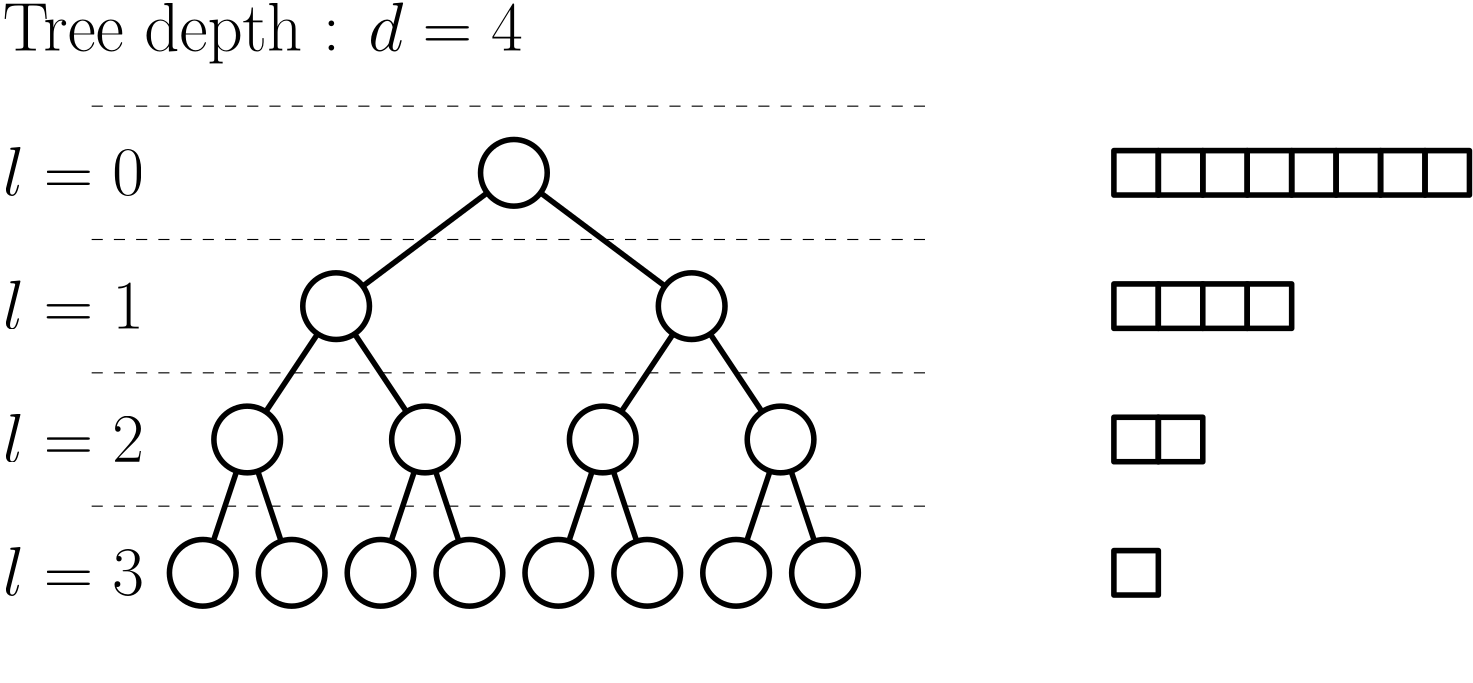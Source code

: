<?xml version="1.0"?>
<!DOCTYPE ipe SYSTEM "ipe.dtd">
<ipe version="70005" creator="Ipe 7.1.4">
<info created="D:20160518155027" modified="D:20160523081628"/>
<ipestyle name="basic">
<symbol name="arrow/arc(spx)">
<path stroke="sym-stroke" fill="sym-stroke" pen="sym-pen">
0 0 m
-1 0.333 l
-1 -0.333 l
h
</path>
</symbol>
<symbol name="arrow/farc(spx)">
<path stroke="sym-stroke" fill="white" pen="sym-pen">
0 0 m
-1 0.333 l
-1 -0.333 l
h
</path>
</symbol>
<symbol name="mark/circle(sx)" transformations="translations">
<path fill="sym-stroke">
0.6 0 0 0.6 0 0 e
0.4 0 0 0.4 0 0 e
</path>
</symbol>
<symbol name="mark/disk(sx)" transformations="translations">
<path fill="sym-stroke">
0.6 0 0 0.6 0 0 e
</path>
</symbol>
<symbol name="mark/fdisk(sfx)" transformations="translations">
<group>
<path fill="sym-fill">
0.5 0 0 0.5 0 0 e
</path>
<path fill="sym-stroke" fillrule="eofill">
0.6 0 0 0.6 0 0 e
0.4 0 0 0.4 0 0 e
</path>
</group>
</symbol>
<symbol name="mark/box(sx)" transformations="translations">
<path fill="sym-stroke" fillrule="eofill">
-0.6 -0.6 m
0.6 -0.6 l
0.6 0.6 l
-0.6 0.6 l
h
-0.4 -0.4 m
0.4 -0.4 l
0.4 0.4 l
-0.4 0.4 l
h
</path>
</symbol>
<symbol name="mark/square(sx)" transformations="translations">
<path fill="sym-stroke">
-0.6 -0.6 m
0.6 -0.6 l
0.6 0.6 l
-0.6 0.6 l
h
</path>
</symbol>
<symbol name="mark/fsquare(sfx)" transformations="translations">
<group>
<path fill="sym-fill">
-0.5 -0.5 m
0.5 -0.5 l
0.5 0.5 l
-0.5 0.5 l
h
</path>
<path fill="sym-stroke" fillrule="eofill">
-0.6 -0.6 m
0.6 -0.6 l
0.6 0.6 l
-0.6 0.6 l
h
-0.4 -0.4 m
0.4 -0.4 l
0.4 0.4 l
-0.4 0.4 l
h
</path>
</group>
</symbol>
<symbol name="mark/cross(sx)" transformations="translations">
<group>
<path fill="sym-stroke">
-0.43 -0.57 m
0.57 0.43 l
0.43 0.57 l
-0.57 -0.43 l
h
</path>
<path fill="sym-stroke">
-0.43 0.57 m
0.57 -0.43 l
0.43 -0.57 l
-0.57 0.43 l
h
</path>
</group>
</symbol>
<symbol name="arrow/fnormal(spx)">
<path stroke="sym-stroke" fill="white" pen="sym-pen">
0 0 m
-1 0.333 l
-1 -0.333 l
h
</path>
</symbol>
<symbol name="arrow/pointed(spx)">
<path stroke="sym-stroke" fill="sym-stroke" pen="sym-pen">
0 0 m
-1 0.333 l
-0.8 0 l
-1 -0.333 l
h
</path>
</symbol>
<symbol name="arrow/fpointed(spx)">
<path stroke="sym-stroke" fill="white" pen="sym-pen">
0 0 m
-1 0.333 l
-0.8 0 l
-1 -0.333 l
h
</path>
</symbol>
<symbol name="arrow/linear(spx)">
<path stroke="sym-stroke" pen="sym-pen">
-1 0.333 m
0 0 l
-1 -0.333 l
</path>
</symbol>
<symbol name="arrow/fdouble(spx)">
<path stroke="sym-stroke" fill="white" pen="sym-pen">
0 0 m
-1 0.333 l
-1 -0.333 l
h
-1 0 m
-2 0.333 l
-2 -0.333 l
h
</path>
</symbol>
<symbol name="arrow/double(spx)">
<path stroke="sym-stroke" fill="sym-stroke" pen="sym-pen">
0 0 m
-1 0.333 l
-1 -0.333 l
h
-1 0 m
-2 0.333 l
-2 -0.333 l
h
</path>
</symbol>
<pen name="heavier" value="0.8"/>
<pen name="fat" value="1.2"/>
<pen name="ultrafat" value="2"/>
<symbolsize name="large" value="5"/>
<symbolsize name="small" value="2"/>
<symbolsize name="tiny" value="1.1"/>
<arrowsize name="large" value="10"/>
<arrowsize name="small" value="5"/>
<arrowsize name="tiny" value="3"/>
<color name="red" value="1 0 0"/>
<color name="green" value="0 1 0"/>
<color name="blue" value="0 0 1"/>
<color name="yellow" value="1 1 0"/>
<color name="orange" value="1 0.647 0"/>
<color name="gold" value="1 0.843 0"/>
<color name="purple" value="0.627 0.125 0.941"/>
<color name="gray" value="0.745"/>
<color name="brown" value="0.647 0.165 0.165"/>
<color name="navy" value="0 0 0.502"/>
<color name="pink" value="1 0.753 0.796"/>
<color name="seagreen" value="0.18 0.545 0.341"/>
<color name="turquoise" value="0.251 0.878 0.816"/>
<color name="violet" value="0.933 0.51 0.933"/>
<color name="darkblue" value="0 0 0.545"/>
<color name="darkcyan" value="0 0.545 0.545"/>
<color name="darkgray" value="0.663"/>
<color name="darkgreen" value="0 0.392 0"/>
<color name="darkmagenta" value="0.545 0 0.545"/>
<color name="darkorange" value="1 0.549 0"/>
<color name="darkred" value="0.545 0 0"/>
<color name="lightblue" value="0.678 0.847 0.902"/>
<color name="lightcyan" value="0.878 1 1"/>
<color name="lightgray" value="0.827"/>
<color name="lightgreen" value="0.565 0.933 0.565"/>
<color name="lightyellow" value="1 1 0.878"/>
<dashstyle name="dashed" value="[4] 0"/>
<dashstyle name="dotted" value="[1 3] 0"/>
<dashstyle name="dash dotted" value="[4 2 1 2] 0"/>
<dashstyle name="dash dot dotted" value="[4 2 1 2 1 2] 0"/>
<textsize name="large" value="\large"/>
<textsize name="Large" value="\Large"/>
<textsize name="LARGE" value="\LARGE"/>
<textsize name="huge" value="\huge"/>
<textsize name="Huge" value="\Huge"/>
<textsize name="small" value="\small"/>
<textsize name="footnote" value="\footnotesize"/>
<textsize name="tiny" value="\tiny"/>
<textstyle name="center" begin="\begin{center}" end="\end{center}"/>
<textstyle name="itemize" begin="\begin{itemize}" end="\end{itemize}"/>
<textstyle name="item" begin="\begin{itemize}\item{}" end="\end{itemize}"/>
<gridsize name="4 pts" value="4"/>
<gridsize name="8 pts (~3 mm)" value="8"/>
<gridsize name="16 pts (~6 mm)" value="16"/>
<gridsize name="32 pts (~12 mm)" value="32"/>
<gridsize name="10 pts (~3.5 mm)" value="10"/>
<gridsize name="20 pts (~7 mm)" value="20"/>
<gridsize name="14 pts (~5 mm)" value="14"/>
<gridsize name="28 pts (~10 mm)" value="28"/>
<gridsize name="56 pts (~20 mm)" value="56"/>
<anglesize name="90 deg" value="90"/>
<anglesize name="60 deg" value="60"/>
<anglesize name="45 deg" value="45"/>
<anglesize name="30 deg" value="30"/>
<anglesize name="22.5 deg" value="22.5"/>
<tiling name="falling" angle="-60" step="4" width="1"/>
<tiling name="rising" angle="30" step="4" width="1"/>
</ipestyle>
<page>
<layer name="void_tree_void_memory"/>
<layer name="channel_info"/>
<layer name="gamma"/>
<layer name="delta"/>
<layer name="alpha"/>
<layer name="beta"/>
<layer name="epsilon"/>
<layer name="zeta"/>
<layer name="eta"/>
<layer name="theta"/>
<layer name="iota"/>
<layer name="kappa"/>
<layer name="lambda"/>
<layer name="mu"/>
<layer name="nu"/>
<layer name="xi"/>
<view layers="void_tree_void_memory" active="void_tree_void_memory"/>
<view layers="void_tree_void_memory channel_info" active="channel_info"/>
<view layers="void_tree_void_memory gamma" active="gamma"/>
<view layers="void_tree_void_memory delta" active="delta"/>
<view layers="void_tree_void_memory alpha" active="alpha"/>
<view layers="void_tree_void_memory beta" active="beta"/>
<view layers="void_tree_void_memory epsilon" active="epsilon"/>
<view layers="void_tree_void_memory zeta" active="zeta"/>
<view layers="void_tree_void_memory eta" active="eta"/>
<view layers="void_tree_void_memory theta" active="theta"/>
<view layers="void_tree_void_memory iota" active="iota"/>
<view layers="void_tree_void_memory kappa" active="kappa"/>
<view layers="void_tree_void_memory lambda" active="lambda"/>
<view layers="void_tree_void_memory mu" active="mu"/>
<view layers="void_tree_void_memory nu" active="nu"/>
<view layers="void_tree_void_memory xi" active="xi"/>
<path layer="void_tree_void_memory" matrix="1 0 0 1 128 -176" stroke="black" pen="ultrafat">
288 784 m
288 768 l
304 768 l
304 784 l
h
</path>
<path matrix="1 0 0 1 144 -176" stroke="black" pen="ultrafat">
288 784 m
288 768 l
304 768 l
304 784 l
h
</path>
<path matrix="1 0 0 1 160 -176" stroke="black" pen="ultrafat">
288 784 m
288 768 l
304 768 l
304 784 l
h
</path>
<path matrix="1 0 0 1 176 -176" stroke="black" pen="ultrafat">
288 784 m
288 768 l
304 768 l
304 784 l
h
</path>
<path matrix="1 0 0 1 192 -176" stroke="black" pen="ultrafat">
288 784 m
288 768 l
304 768 l
304 784 l
h
</path>
<path matrix="1 0 0 1 208 -176" stroke="black" pen="ultrafat">
288 784 m
288 768 l
304 768 l
304 784 l
h
</path>
<path matrix="1 0 0 1 224 -176" stroke="black" pen="ultrafat">
288 784 m
288 768 l
304 768 l
304 784 l
h
</path>
<path matrix="1 0 0 1 240 -176" stroke="black" pen="ultrafat">
288 784 m
288 768 l
304 768 l
304 784 l
h
</path>
<path matrix="1 0 0 1 128 -224" stroke="black" fill="white" pen="ultrafat">
288 784 m
288 768 l
304 768 l
304 784 l
h
</path>
<path matrix="1 0 0 1 144 -224" stroke="black" fill="white" pen="ultrafat">
288 784 m
288 768 l
304 768 l
304 784 l
h
</path>
<path matrix="1 0 0 1 160 -224" stroke="black" fill="white" pen="ultrafat">
288 784 m
288 768 l
304 768 l
304 784 l
h
</path>
<path matrix="1 0 0 1 176 -224" stroke="black" fill="white" pen="ultrafat">
288 784 m
288 768 l
304 768 l
304 784 l
h
</path>
<path matrix="1 0 0 1 128 -272" stroke="black" pen="ultrafat">
288 784 m
288 768 l
304 768 l
304 784 l
h
</path>
<path matrix="1 0 0 1 144 -272" stroke="black" pen="ultrafat">
288 784 m
288 768 l
304 768 l
304 784 l
h
</path>
<path matrix="1 0 0 1 128 -320" stroke="black" pen="ultrafat">
288 784 m
288 768 l
304 768 l
304 784 l
h
</path>
<path stroke="black" pen="ultrafat">
200 600 m
136 552 l
</path>
<path stroke="black" pen="ultrafat">
200 600 m
264 552 l
</path>
<path matrix="1 0 0 1 64 240" stroke="black" fill="1" pen="ultrafat">
12 0 0 12 136 360 e
</path>
<path stroke="black" pen="ultrafat">
264 552 m
296 504 l
</path>
<path stroke="black" pen="ultrafat">
264 552 m
232 504 l
</path>
<path stroke="black" pen="ultrafat">
136 552 m
168 504 l
</path>
<path stroke="black" pen="ultrafat">
136 552 m
104 504 l
104 504 l
</path>
<path stroke="black" pen="ultrafat">
104 504 m
88 456 l
</path>
<path stroke="black" pen="ultrafat">
104 504 m
120 456 l
</path>
<path stroke="black" pen="ultrafat">
168 504 m
152 456 l
</path>
<path stroke="black" pen="ultrafat">
168 504 m
184 456 l
</path>
<path stroke="black" pen="ultrafat">
232 504 m
216 456 l
</path>
<path stroke="black" pen="ultrafat">
232 504 m
248 456 l
</path>
<path stroke="black" pen="ultrafat">
296 504 m
280 456 l
</path>
<path stroke="black" pen="ultrafat">
296 504 m
312 456 l
</path>
<path matrix="1 0 0 1 -48 96" stroke="black" fill="white" pen="ultrafat">
12 0 0 12 136 360 e
</path>
<path matrix="1 0 0 1 -16 96" stroke="black" fill="1" pen="ultrafat">
12 0 0 12 136 360 e
</path>
<path matrix="1 0 0 1 16 96" stroke="black" fill="1" pen="ultrafat">
12 0 0 12 136 360 e
</path>
<path matrix="1 0 0 1 48 96" stroke="black" fill="1" pen="ultrafat">
12 0 0 12 136 360 e
</path>
<path matrix="1 0 0 1 80 96" stroke="black" fill="1" pen="ultrafat">
12 0 0 12 136 360 e
</path>
<path matrix="1 0 0 1 112 96" stroke="black" fill="1" pen="ultrafat">
12 0 0 12 136 360 e
</path>
<path matrix="1 0 0 1 144 96" stroke="black" fill="1" pen="ultrafat">
12 0 0 12 136 360 e
</path>
<path matrix="1 0 0 1 176 96" stroke="black" fill="1" pen="ultrafat">
12 0 0 12 136 360 e
</path>
<path matrix="1 0 0 1 -32 144" stroke="black" fill="1" pen="ultrafat">
12 0 0 12 136 360 e
</path>
<path matrix="1 0 0 1 32 144" stroke="black" fill="1" pen="ultrafat">
12 0 0 12 136 360 e
</path>
<path matrix="1 0 0 1 96 144" stroke="black" fill="1" pen="ultrafat">
12 0 0 12 136 360 e
</path>
<path matrix="1 0 0 1 160 144" stroke="black" fill="1" pen="ultrafat">
12 0 0 12 136 360 e
</path>
<path matrix="1 0 0 1 0 192" stroke="black" fill="white" pen="ultrafat">
12 0 0 12 136 360 e
</path>
<path matrix="1 0 0 1 128 192" stroke="black" fill="1" pen="ultrafat">
12 0 0 12 136 360 e
</path>
<path layer="channel_info" matrix="1 0 0 1 64 240" stroke="black" fill="orange" pen="ultrafat">
12 0 0 12 136 360 e
</path>
<path matrix="1 0 0 1 128 -176" stroke="black" fill="orange" pen="ultrafat">
288 784 m
288 768 l
304 768 l
304 784 l
h
</path>
<path matrix="1 0 0 1 144 -176" stroke="black" fill="orange" pen="ultrafat">
288 784 m
288 768 l
304 768 l
304 784 l
h
</path>
<path matrix="1 0 0 1 160 -176" stroke="black" fill="orange" pen="ultrafat">
288 784 m
288 768 l
304 768 l
304 784 l
h
</path>
<path matrix="1 0 0 1 176 -176" stroke="black" fill="orange" pen="ultrafat">
288 784 m
288 768 l
304 768 l
304 784 l
h
</path>
<path matrix="1 0 0 1 208 -176" stroke="black" pen="ultrafat">
288 784 m
288 768 l
304 768 l
304 784 l
h
</path>
<path matrix="1 0 0 1 192 -176" stroke="black" fill="orange" pen="ultrafat">
288 784 m
288 768 l
304 768 l
304 784 l
h
</path>
<path matrix="1 0 0 1 208 -176" stroke="black" fill="orange" pen="ultrafat">
288 784 m
288 768 l
304 768 l
304 784 l
h
</path>
<path matrix="1 0 0 1 240 -176" stroke="black" pen="ultrafat">
288 784 m
288 768 l
304 768 l
304 784 l
h
</path>
<path matrix="1 0 0 1 224 -176" stroke="black" fill="orange" pen="ultrafat">
288 784 m
288 768 l
304 768 l
304 784 l
h
</path>
<path matrix="1 0 0 1 240 -176" stroke="black" fill="orange" pen="ultrafat">
288 784 m
288 768 l
304 768 l
304 784 l
h
</path>
<path layer="void_tree_void_memory" stroke="black" dash="dashed">
48 624 m
352 624 l
</path>
<path matrix="1 0 0 1 0 -48" stroke="black" dash="dashed">
48 624 m
352 624 l
</path>
<path matrix="1 0 0 1 0 -96" stroke="black" dash="dashed">
48 624 m
352 624 l
</path>
<path matrix="1 0 0 1 0 -144" stroke="black" dash="dashed">
48 624 m
352 624 l
</path>
<path layer="gamma" stroke="black" fill="red">
4 0 0 4 424 576 e
</path>
<path stroke="black">
424 592 m
424 580 l
</path>
<path stroke="black">
488 592 m
424 580 l
</path>
<path stroke="black" arrow="normal/normal">
424 572 m
424 560 l
</path>
<path matrix="1 0 0 1 16 0" stroke="black" fill="red">
4 0 0 4 424 576 e
</path>
<path matrix="1 0 0 1 16 0" stroke="black">
424 592 m
424 580 l
</path>
<path matrix="1 0 0 1 16 0" stroke="black">
488 592 m
424 580 l
</path>
<path matrix="1 0 0 1 16 0" stroke="black" arrow="normal/normal">
424 572 m
424 560 l
</path>
<path matrix="1 0 0 1 32 0" stroke="black" fill="red">
4 0 0 4 424 576 e
</path>
<path matrix="1 0 0 1 32 0" stroke="black">
424 592 m
424 580 l
</path>
<path matrix="1 0 0 1 32 0" stroke="black">
488 592 m
424 580 l
</path>
<path matrix="1 0 0 1 32 0" stroke="black" arrow="normal/normal">
424 572 m
424 560 l
</path>
<path matrix="1 0 0 1 48 0" stroke="black" fill="red">
4 0 0 4 424 576 e
</path>
<path matrix="1 0 0 1 48 0" stroke="black">
424 592 m
424 580 l
</path>
<path matrix="1 0 0 1 48 0" stroke="black">
488 592 m
424 580 l
</path>
<path matrix="1 0 0 1 48 0" stroke="black" arrow="normal/normal">
424 572 m
424 560 l
</path>
<path matrix="1 0 0 1 128 -224" stroke="black" fill="orange" pen="ultrafat">
288 784 m
288 768 l
304 768 l
304 784 l
h
</path>
<path matrix="1 0 0 1 144 -224" stroke="black" fill="orange" pen="ultrafat">
288 784 m
288 768 l
304 768 l
304 784 l
h
</path>
<path matrix="1 0 0 1 160 -224" stroke="black" fill="orange" pen="ultrafat">
288 784 m
288 768 l
304 768 l
304 784 l
h
</path>
<path matrix="1 0 0 1 176 -224" stroke="black" fill="orange" pen="ultrafat">
288 784 m
288 768 l
304 768 l
304 784 l
h
</path>
<path matrix="1 0 0 1 0 192" stroke="black" fill="orange" pen="ultrafat">
12 0 0 12 136 360 e
</path>
<path layer="delta" matrix="1 0 0 1 -32 144" stroke="black" fill="orange" pen="ultrafat">
12 0 0 12 136 360 e
</path>
<path matrix="1 0 0 1 128 -272" stroke="black" fill="orange" pen="ultrafat">
288 784 m
288 768 l
304 768 l
304 784 l
h
</path>
<path matrix="1 0 0 1 144 -272" stroke="black" fill="orange" pen="ultrafat">
288 784 m
288 768 l
304 768 l
304 784 l
h
</path>
<path matrix="1 0 0 1 0 -48" stroke="black" fill="red">
4 0 0 4 424 576 e
</path>
<path matrix="1 0 0 1 0 -48" stroke="black">
424 592 m
424 580 l
</path>
<path matrix="1 0 0 1 0 -48" stroke="black" arrow="normal/normal">
424 572 m
424 560 l
</path>
<path matrix="1 0 0 1 16 -48" stroke="black" fill="red">
4 0 0 4 424 576 e
</path>
<path matrix="1 0 0 1 16 -48" stroke="black">
424 592 m
424 580 l
</path>
<path matrix="1 0 0 1 16 -48" stroke="black" arrow="normal/normal">
424 572 m
424 560 l
</path>
<path stroke="black">
424 532 m
456 544 l
</path>
<path stroke="black">
440 532 m
472 544 l
</path>
<path layer="alpha" matrix="1 0 0 1 -48 96" stroke="black" fill="orange" pen="ultrafat">
12 0 0 12 136 360 e
</path>
<path matrix="1 0 0 1 128 -320" stroke="black" fill="orange" pen="ultrafat">
288 784 m
288 768 l
304 768 l
304 784 l
h
</path>
<path matrix="1 0 0 1 0 -96" stroke="black" fill="red">
4 0 0 4 424 576 e
</path>
<path matrix="1 0 0 1 0 -96" stroke="black">
424 592 m
424 580 l
</path>
<path matrix="1 0 0 1 0 -96" stroke="black" arrow="normal/normal">
424 572 m
424 560 l
</path>
<path stroke="black">
440 496 m
424 484 l
</path>
<path layer="beta" matrix="1 0 0 1 -16 96" stroke="black" fill="orange" pen="ultrafat">
12 0 0 12 136 360 e
</path>
<path matrix="1 0 0 1 0 -96" stroke="black" fill="blue">
4 0 0 4 424 576 e
</path>
<path matrix="1 0 0 1 0 -96" stroke="black">
424 592 m
424 580 l
</path>
<path matrix="1 0 0 1 0 -96" stroke="black" arrow="normal/normal">
424 572 m
424 560 l
</path>
<path stroke="black">
440 496 m
424 484 l
</path>
<path matrix="1 0 0 1 128 -320" stroke="black" fill="orange" pen="ultrafat">
288 784 m
288 768 l
304 768 l
304 784 l
h
</path>
<path layer="epsilon" matrix="1 0 0 1 32 144" stroke="black" fill="orange" pen="ultrafat">
12 0 0 12 136 360 e
</path>
<path matrix="1 0 0 1 0 -48" stroke="black" fill="blue">
4 0 0 4 424 576 e
</path>
<path matrix="1 0 0 1 0 -48" stroke="black">
424 592 m
424 580 l
</path>
<path matrix="1 0 0 1 0 -48" stroke="black" arrow="normal/normal">
424 572 m
424 560 l
</path>
<path matrix="1 0 0 1 16 -48" stroke="black" fill="blue">
4 0 0 4 424 576 e
</path>
<path matrix="1 0 0 1 16 -48" stroke="black">
424 592 m
424 580 l
</path>
<path matrix="1 0 0 1 16 -48" stroke="black" arrow="normal/normal">
424 572 m
424 560 l
</path>
<path stroke="black">
424 532 m
456 544 l
</path>
<path stroke="black">
440 532 m
472 544 l
</path>
<path layer="zeta" matrix="1 0 0 1 16 96" stroke="black" fill="orange" pen="ultrafat">
12 0 0 12 136 360 e
</path>
<path layer="epsilon" matrix="1 0 0 1 128 -272" stroke="black" fill="orange" pen="ultrafat">
288 784 m
288 768 l
304 768 l
304 784 l
h
</path>
<path matrix="1 0 0 1 144 -272" stroke="black" fill="orange" pen="ultrafat">
288 784 m
288 768 l
304 768 l
304 784 l
h
</path>
<path layer="zeta" matrix="1 0 0 1 0 -96" stroke="black" fill="red">
4 0 0 4 424 576 e
</path>
<path matrix="1 0 0 1 0 -96" stroke="black">
424 592 m
424 580 l
</path>
<path matrix="1 0 0 1 0 -96" stroke="black" arrow="normal/normal">
424 572 m
424 560 l
</path>
<path stroke="black">
440 496 m
424 484 l
</path>
<path matrix="1 0 0 1 128 -320" stroke="black" fill="orange" pen="ultrafat">
288 784 m
288 768 l
304 768 l
304 784 l
h
</path>
<path layer="eta" matrix="1 0 0 1 48 96" stroke="black" fill="orange" pen="ultrafat">
12 0 0 12 136 360 e
</path>
<path matrix="1 0 0 1 128 -320" stroke="black" fill="orange" pen="ultrafat">
288 784 m
288 768 l
304 768 l
304 784 l
h
</path>
<path matrix="1 0 0 1 0 -96" stroke="black" fill="blue">
4 0 0 4 424 576 e
</path>
<path matrix="1 0 0 1 0 -96" stroke="black">
424 592 m
424 580 l
</path>
<path matrix="1 0 0 1 0 -96" stroke="black" arrow="normal/normal">
424 572 m
424 560 l
</path>
<path stroke="black">
440 496 m
424 484 l
</path>
<path layer="theta" matrix="1 0 0 1 128 192" stroke="black" fill="orange" pen="ultrafat">
12 0 0 12 136 360 e
</path>
<path matrix="1 0 0 1 128 -224" stroke="black" fill="orange" pen="ultrafat">
288 784 m
288 768 l
304 768 l
304 784 l
h
</path>
<path matrix="1 0 0 1 144 -224" stroke="black" fill="orange" pen="ultrafat">
288 784 m
288 768 l
304 768 l
304 784 l
h
</path>
<path matrix="1 0 0 1 160 -224" stroke="black" fill="orange" pen="ultrafat">
288 784 m
288 768 l
304 768 l
304 784 l
h
</path>
<path matrix="1 0 0 1 176 -224" stroke="black" fill="orange" pen="ultrafat">
288 784 m
288 768 l
304 768 l
304 784 l
h
</path>
<path stroke="black" fill="blue" pen="heavier">
4 0 0 4 424 576 e
</path>
<path stroke="black">
424 592 m
424 580 l
</path>
<path stroke="black">
488 592 m
424 580 l
</path>
<path stroke="black" arrow="normal/normal">
424 572 m
424 560 l
</path>
<path matrix="1 0 0 1 16 0" stroke="black" fill="blue" pen="heavier">
4 0 0 4 424 576 e
</path>
<path matrix="1 0 0 1 16 0" stroke="black">
424 592 m
424 580 l
</path>
<path matrix="1 0 0 1 16 0" stroke="black">
488 592 m
424 580 l
</path>
<path matrix="1 0 0 1 16 0" stroke="black" arrow="normal/normal">
424 572 m
424 560 l
</path>
<path matrix="1 0 0 1 32 0" stroke="black" fill="blue" pen="heavier">
4 0 0 4 424 576 e
</path>
<path matrix="1 0 0 1 32 0" stroke="black">
424 592 m
424 580 l
</path>
<path matrix="1 0 0 1 32 0" stroke="black">
488 592 m
424 580 l
</path>
<path matrix="1 0 0 1 32 0" stroke="black" arrow="normal/normal">
424 572 m
424 560 l
</path>
<path matrix="1 0 0 1 48 0" stroke="black" fill="blue" pen="heavier">
4 0 0 4 424 576 e
</path>
<path matrix="1 0 0 1 48 0" stroke="black">
424 592 m
424 580 l
</path>
<path matrix="1 0 0 1 48 0" stroke="black">
488 592 m
424 580 l
</path>
<path matrix="1 0 0 1 48 0" stroke="black" arrow="normal/normal">
424 572 m
424 560 l
</path>
<path layer="iota" matrix="1 0 0 1 128 -272" stroke="black" fill="orange" pen="ultrafat">
288 784 m
288 768 l
304 768 l
304 784 l
h
</path>
<path matrix="1 0 0 1 144 -272" stroke="black" fill="orange" pen="ultrafat">
288 784 m
288 768 l
304 768 l
304 784 l
h
</path>
<path matrix="1 0 0 1 0 -48" stroke="black" fill="red">
4 0 0 4 424 576 e
</path>
<path matrix="1 0 0 1 0 -48" stroke="black">
424 592 m
424 580 l
</path>
<path matrix="1 0 0 1 0 -48" stroke="black" arrow="normal/normal">
424 572 m
424 560 l
</path>
<path matrix="1 0 0 1 16 -48" stroke="black" fill="red">
4 0 0 4 424 576 e
</path>
<path matrix="1 0 0 1 16 -48" stroke="black">
424 592 m
424 580 l
</path>
<path matrix="1 0 0 1 16 -48" stroke="black" arrow="normal/normal">
424 572 m
424 560 l
</path>
<path stroke="black">
424 532 m
456 544 l
</path>
<path stroke="black">
440 532 m
472 544 l
</path>
<path matrix="1 0 0 1 96 144" stroke="black" fill="orange" pen="ultrafat">
12 0 0 12 136 360 e
</path>
<path layer="kappa" matrix="1 0 0 1 80 96" stroke="black" fill="orange" pen="ultrafat">
12 0 0 12 136 360 e
</path>
<path matrix="1 0 0 1 0 -96" stroke="black" fill="red">
4 0 0 4 424 576 e
</path>
<path matrix="1 0 0 1 0 -96" stroke="black">
424 592 m
424 580 l
</path>
<path matrix="1 0 0 1 0 -96" stroke="black" arrow="normal/normal">
424 572 m
424 560 l
</path>
<path stroke="black">
440 496 m
424 484 l
</path>
<path matrix="1 0 0 1 128 -320" stroke="black" fill="orange" pen="ultrafat">
288 784 m
288 768 l
304 768 l
304 784 l
h
</path>
<path layer="lambda" matrix="1 0 0 1 112 96" stroke="black" fill="orange" pen="ultrafat">
12 0 0 12 136 360 e
</path>
<path matrix="1 0 0 1 0 -96" stroke="black" fill="blue">
4 0 0 4 424 576 e
</path>
<path matrix="1 0 0 1 0 -96" stroke="black">
424 592 m
424 580 l
</path>
<path matrix="1 0 0 1 0 -96" stroke="black" arrow="normal/normal">
424 572 m
424 560 l
</path>
<path stroke="black">
440 496 m
424 484 l
</path>
<path matrix="1 0 0 1 128 -320" stroke="black" fill="orange" pen="ultrafat">
288 784 m
288 768 l
304 768 l
304 784 l
h
</path>
<path layer="mu" matrix="1 0 0 1 160 144" stroke="black" fill="orange" pen="ultrafat">
12 0 0 12 136 360 e
</path>
<path matrix="1 0 0 1 128 -272" stroke="black" fill="orange" pen="ultrafat">
288 784 m
288 768 l
304 768 l
304 784 l
h
</path>
<path matrix="1 0 0 1 144 -272" stroke="black" fill="orange" pen="ultrafat">
288 784 m
288 768 l
304 768 l
304 784 l
h
</path>
<path matrix="1 0 0 1 0 -48" stroke="black" fill="blue">
4 0 0 4 424 576 e
</path>
<path matrix="1 0 0 1 0 -48" stroke="black">
424 592 m
424 580 l
</path>
<path matrix="1 0 0 1 0 -48" stroke="black" arrow="normal/normal">
424 572 m
424 560 l
</path>
<path matrix="1 0 0 1 16 -48" stroke="black" fill="blue">
4 0 0 4 424 576 e
</path>
<path matrix="1 0 0 1 16 -48" stroke="black">
424 592 m
424 580 l
</path>
<path matrix="1 0 0 1 16 -48" stroke="black" arrow="normal/normal">
424 572 m
424 560 l
</path>
<path stroke="black">
424 532 m
456 544 l
</path>
<path stroke="black">
440 532 m
472 544 l
</path>
<path layer="nu" matrix="1 0 0 1 144 96" stroke="black" fill="orange" pen="ultrafat">
12 0 0 12 136 360 e
</path>
<path matrix="1 0 0 1 0 -96" stroke="black" fill="red">
4 0 0 4 424 576 e
</path>
<path matrix="1 0 0 1 0 -96" stroke="black">
424 592 m
424 580 l
</path>
<path matrix="1 0 0 1 0 -96" stroke="black" arrow="normal/normal">
424 572 m
424 560 l
</path>
<path stroke="black">
440 496 m
424 484 l
</path>
<path layer="xi" matrix="1 0 0 1 176 96" stroke="black" fill="orange" pen="ultrafat">
12 0 0 12 136 360 e
</path>
<path matrix="1 0 0 1 128 -320" stroke="black" fill="orange" pen="ultrafat">
288 784 m
288 768 l
304 768 l
304 784 l
h
</path>
<path matrix="1 0 0 1 0 -96" stroke="black" fill="blue">
4 0 0 4 424 576 e
</path>
<path matrix="1 0 0 1 0 -96" stroke="black">
424 592 m
424 580 l
</path>
<path matrix="1 0 0 1 0 -96" stroke="black" arrow="normal/normal">
424 572 m
424 560 l
</path>
<path stroke="black">
440 496 m
424 484 l
</path>
<path layer="nu" matrix="1 0 0 1 128 -320" stroke="black" fill="orange" pen="ultrafat">
288 784 m
288 768 l
304 768 l
304 784 l
h
</path>
<text layer="void_tree_void_memory" matrix="1 0 0 1 -16 0" transformations="translations" pos="32 592" stroke="black" type="label" width="50.756" height="17.213" depth="0" valign="baseline" size="Huge">$l=0$</text>
<text matrix="1 0 0 1 -16 -48" transformations="translations" pos="32 592" stroke="black" type="label" width="50.756" height="17.213" depth="0" valign="baseline" size="Huge">$l=1$</text>
<text matrix="1 0 0 1 -16 -96" transformations="translations" pos="32 592" stroke="black" type="label" width="50.756" height="17.213" depth="0" valign="baseline" size="Huge">$l=2$</text>
<text matrix="1 0 0 1 -16 -144" transformations="translations" pos="32 592" stroke="black" type="label" width="50.756" height="17.213" depth="0" valign="baseline" size="Huge">$l=3$</text>
<text matrix="1 0 0 1 -64 0" transformations="translations" pos="80 644" stroke="black" type="label" width="187.187" height="17.215" depth="4.82" valign="baseline" size="Huge">Tree depth : $d=4$</text>
<text layer="alpha" matrix="1 0 0 1 48 -172" transformations="translations" pos="32 592" stroke="black" type="label" width="15.945" height="11.959" depth="2.58" valign="baseline" size="LARGE">$\hat{u}_0$</text>
<text layer="beta" matrix="1 0 0 1 80 -172" transformations="translations" pos="32 592" stroke="black" type="label" width="15.945" height="11.959" depth="2.58" valign="baseline" size="LARGE">$\hat{u}_1$</text>
<text layer="zeta" matrix="1 0 0 1 112 -172" transformations="translations" pos="32 592" stroke="black" type="label" width="15.945" height="11.959" depth="2.58" valign="baseline" size="LARGE">$\hat{u}_2$</text>
<text layer="eta" matrix="1 0 0 1 144 -172" transformations="translations" pos="32 592" stroke="black" type="label" width="15.945" height="11.959" depth="2.58" valign="baseline" size="LARGE">$\hat{u}_3$</text>
<text layer="kappa" matrix="1 0 0 1 176 -172" transformations="translations" pos="32 592" stroke="black" type="label" width="15.945" height="11.959" depth="2.58" valign="baseline" size="LARGE">$\hat{u}_4$</text>
<text layer="lambda" matrix="1 0 0 1 208 -172" transformations="translations" pos="32 592" stroke="black" type="label" width="15.945" height="11.959" depth="2.58" valign="baseline" size="LARGE">$\hat{u}_5$</text>
<text layer="nu" matrix="1 0 0 1 240 -172" transformations="translations" pos="32 592" stroke="black" type="label" width="15.945" height="11.959" depth="2.58" valign="baseline" size="LARGE">$\hat{u}_6$</text>
<text layer="xi" matrix="1 0 0 1 272 -172" transformations="translations" pos="32 592" stroke="black" type="label" width="15.945" height="11.959" depth="2.58" valign="baseline" size="LARGE">$\hat{u}_7$</text>
</page>
</ipe>
